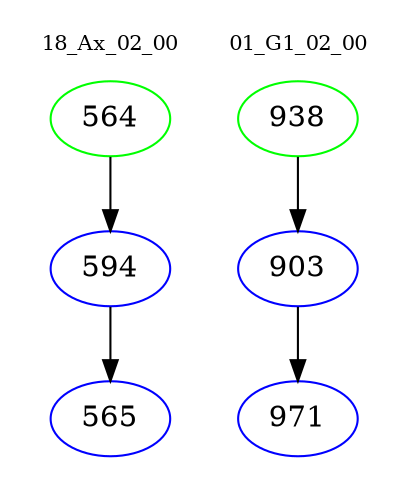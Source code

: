 digraph{
subgraph cluster_0 {
color = white
label = "18_Ax_02_00";
fontsize=10;
T0_564 [label="564", color="green"]
T0_564 -> T0_594 [color="black"]
T0_594 [label="594", color="blue"]
T0_594 -> T0_565 [color="black"]
T0_565 [label="565", color="blue"]
}
subgraph cluster_1 {
color = white
label = "01_G1_02_00";
fontsize=10;
T1_938 [label="938", color="green"]
T1_938 -> T1_903 [color="black"]
T1_903 [label="903", color="blue"]
T1_903 -> T1_971 [color="black"]
T1_971 [label="971", color="blue"]
}
}
